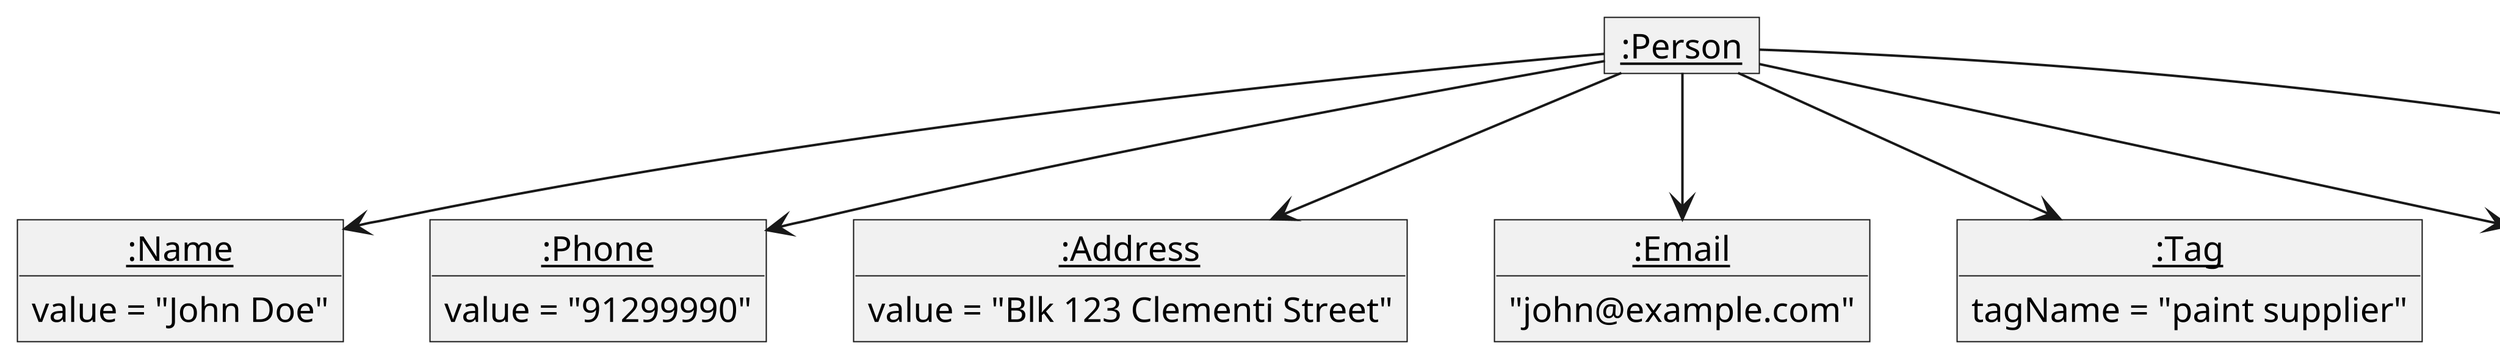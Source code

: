 @startuml

scale 800 height

object "<u>:Person" as Person
object "<u>:Address" as Address

object "<u>:Email" as Email
object "<u>:Name" as Name
object "<u>:Phone" as Phone
object "<u>:Tag" as FirstTag
object "<u>:Tag" as SecondTag
object "<u>:Note" as Note

Person --> Name
Person --> Phone
Person --> Email
Person --> Address
Person --> FirstTag
Person --> SecondTag
Person --> Note

hide Person members

Name -[hidden]right-> Phone
Phone -[hidden]right-> Address
Address -[hidden]right-> Email


Phone : value = "91299990"
Name : value = "John Doe"
Address : value = "Blk 123 Clementi Street"
Email : "john@example.com"
FirstTag : tagName = "paint supplier"
SecondTag : tagName = "paper supplier"
Note : value = ""
@enduml
